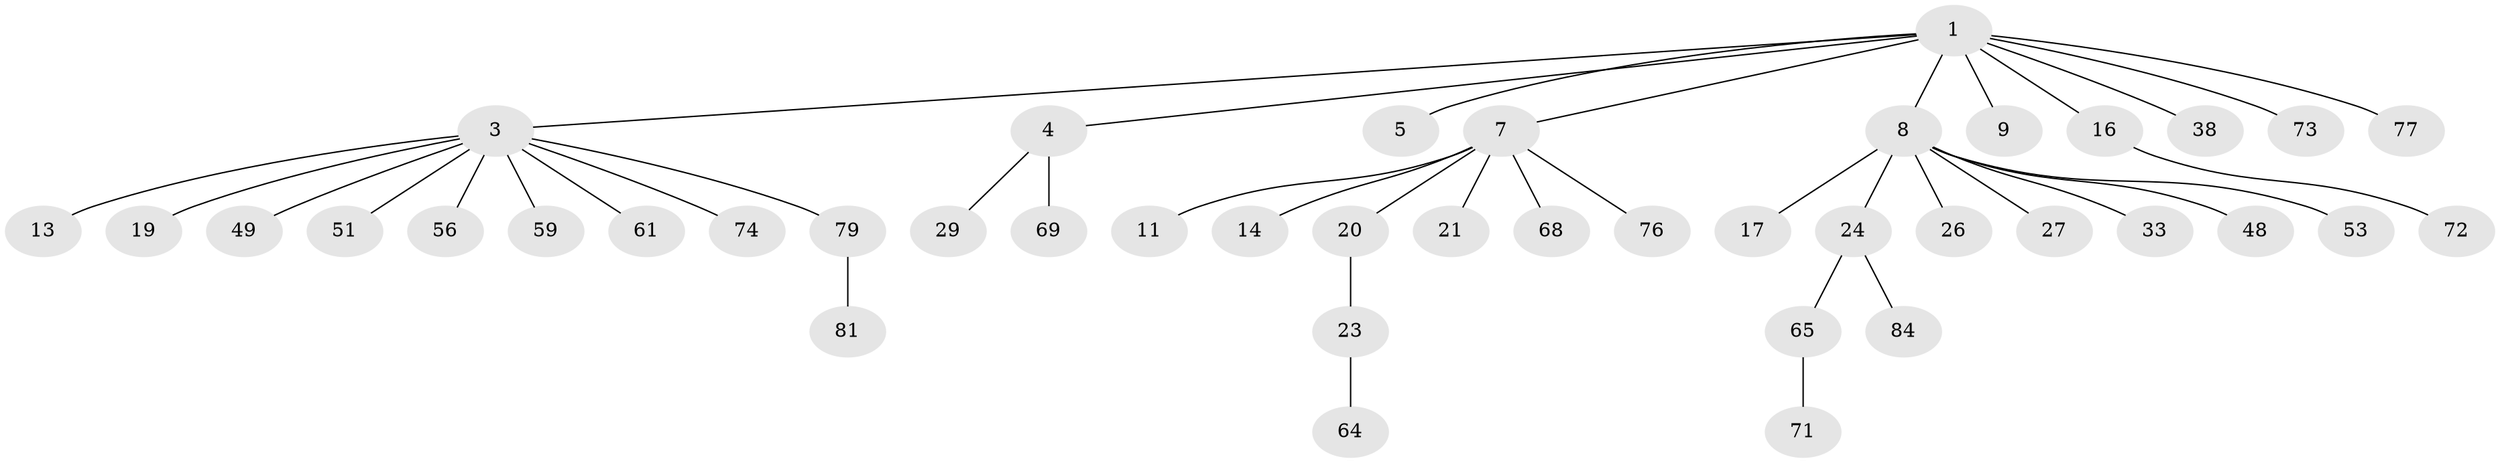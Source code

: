 // original degree distribution, {9: 0.011764705882352941, 4: 0.047058823529411764, 5: 0.03529411764705882, 3: 0.1411764705882353, 2: 0.17647058823529413, 7: 0.023529411764705882, 1: 0.5647058823529412}
// Generated by graph-tools (version 1.1) at 2025/15/03/09/25 04:15:22]
// undirected, 42 vertices, 41 edges
graph export_dot {
graph [start="1"]
  node [color=gray90,style=filled];
  1 [super="+2+34+43+37"];
  3 [super="+6+63+30"];
  4 [super="+22"];
  5 [super="+58"];
  7 [super="+83+12+10"];
  8 [super="+15"];
  9 [super="+47"];
  11 [super="+85"];
  13;
  14 [super="+28+55"];
  16;
  17;
  19;
  20 [super="+70+42+46"];
  21;
  23 [super="+32"];
  24 [super="+45+39+25"];
  26 [super="+67+78"];
  27;
  29;
  33;
  38;
  48;
  49 [super="+60+75"];
  51;
  53 [super="+54+62"];
  56;
  59;
  61;
  64;
  65;
  68;
  69;
  71;
  72;
  73;
  74;
  76;
  77;
  79;
  81;
  84;
  1 -- 3;
  1 -- 4;
  1 -- 8;
  1 -- 9;
  1 -- 38;
  1 -- 16;
  1 -- 5;
  1 -- 7;
  1 -- 73;
  1 -- 77;
  3 -- 19;
  3 -- 49;
  3 -- 51;
  3 -- 61;
  3 -- 56;
  3 -- 59;
  3 -- 13;
  3 -- 74;
  3 -- 79;
  4 -- 29;
  4 -- 69;
  7 -- 20;
  7 -- 68;
  7 -- 76;
  7 -- 14;
  7 -- 11;
  7 -- 21;
  8 -- 33;
  8 -- 48;
  8 -- 17;
  8 -- 53;
  8 -- 24;
  8 -- 26;
  8 -- 27;
  16 -- 72;
  20 -- 23;
  23 -- 64;
  24 -- 65;
  24 -- 84;
  65 -- 71;
  79 -- 81;
}
